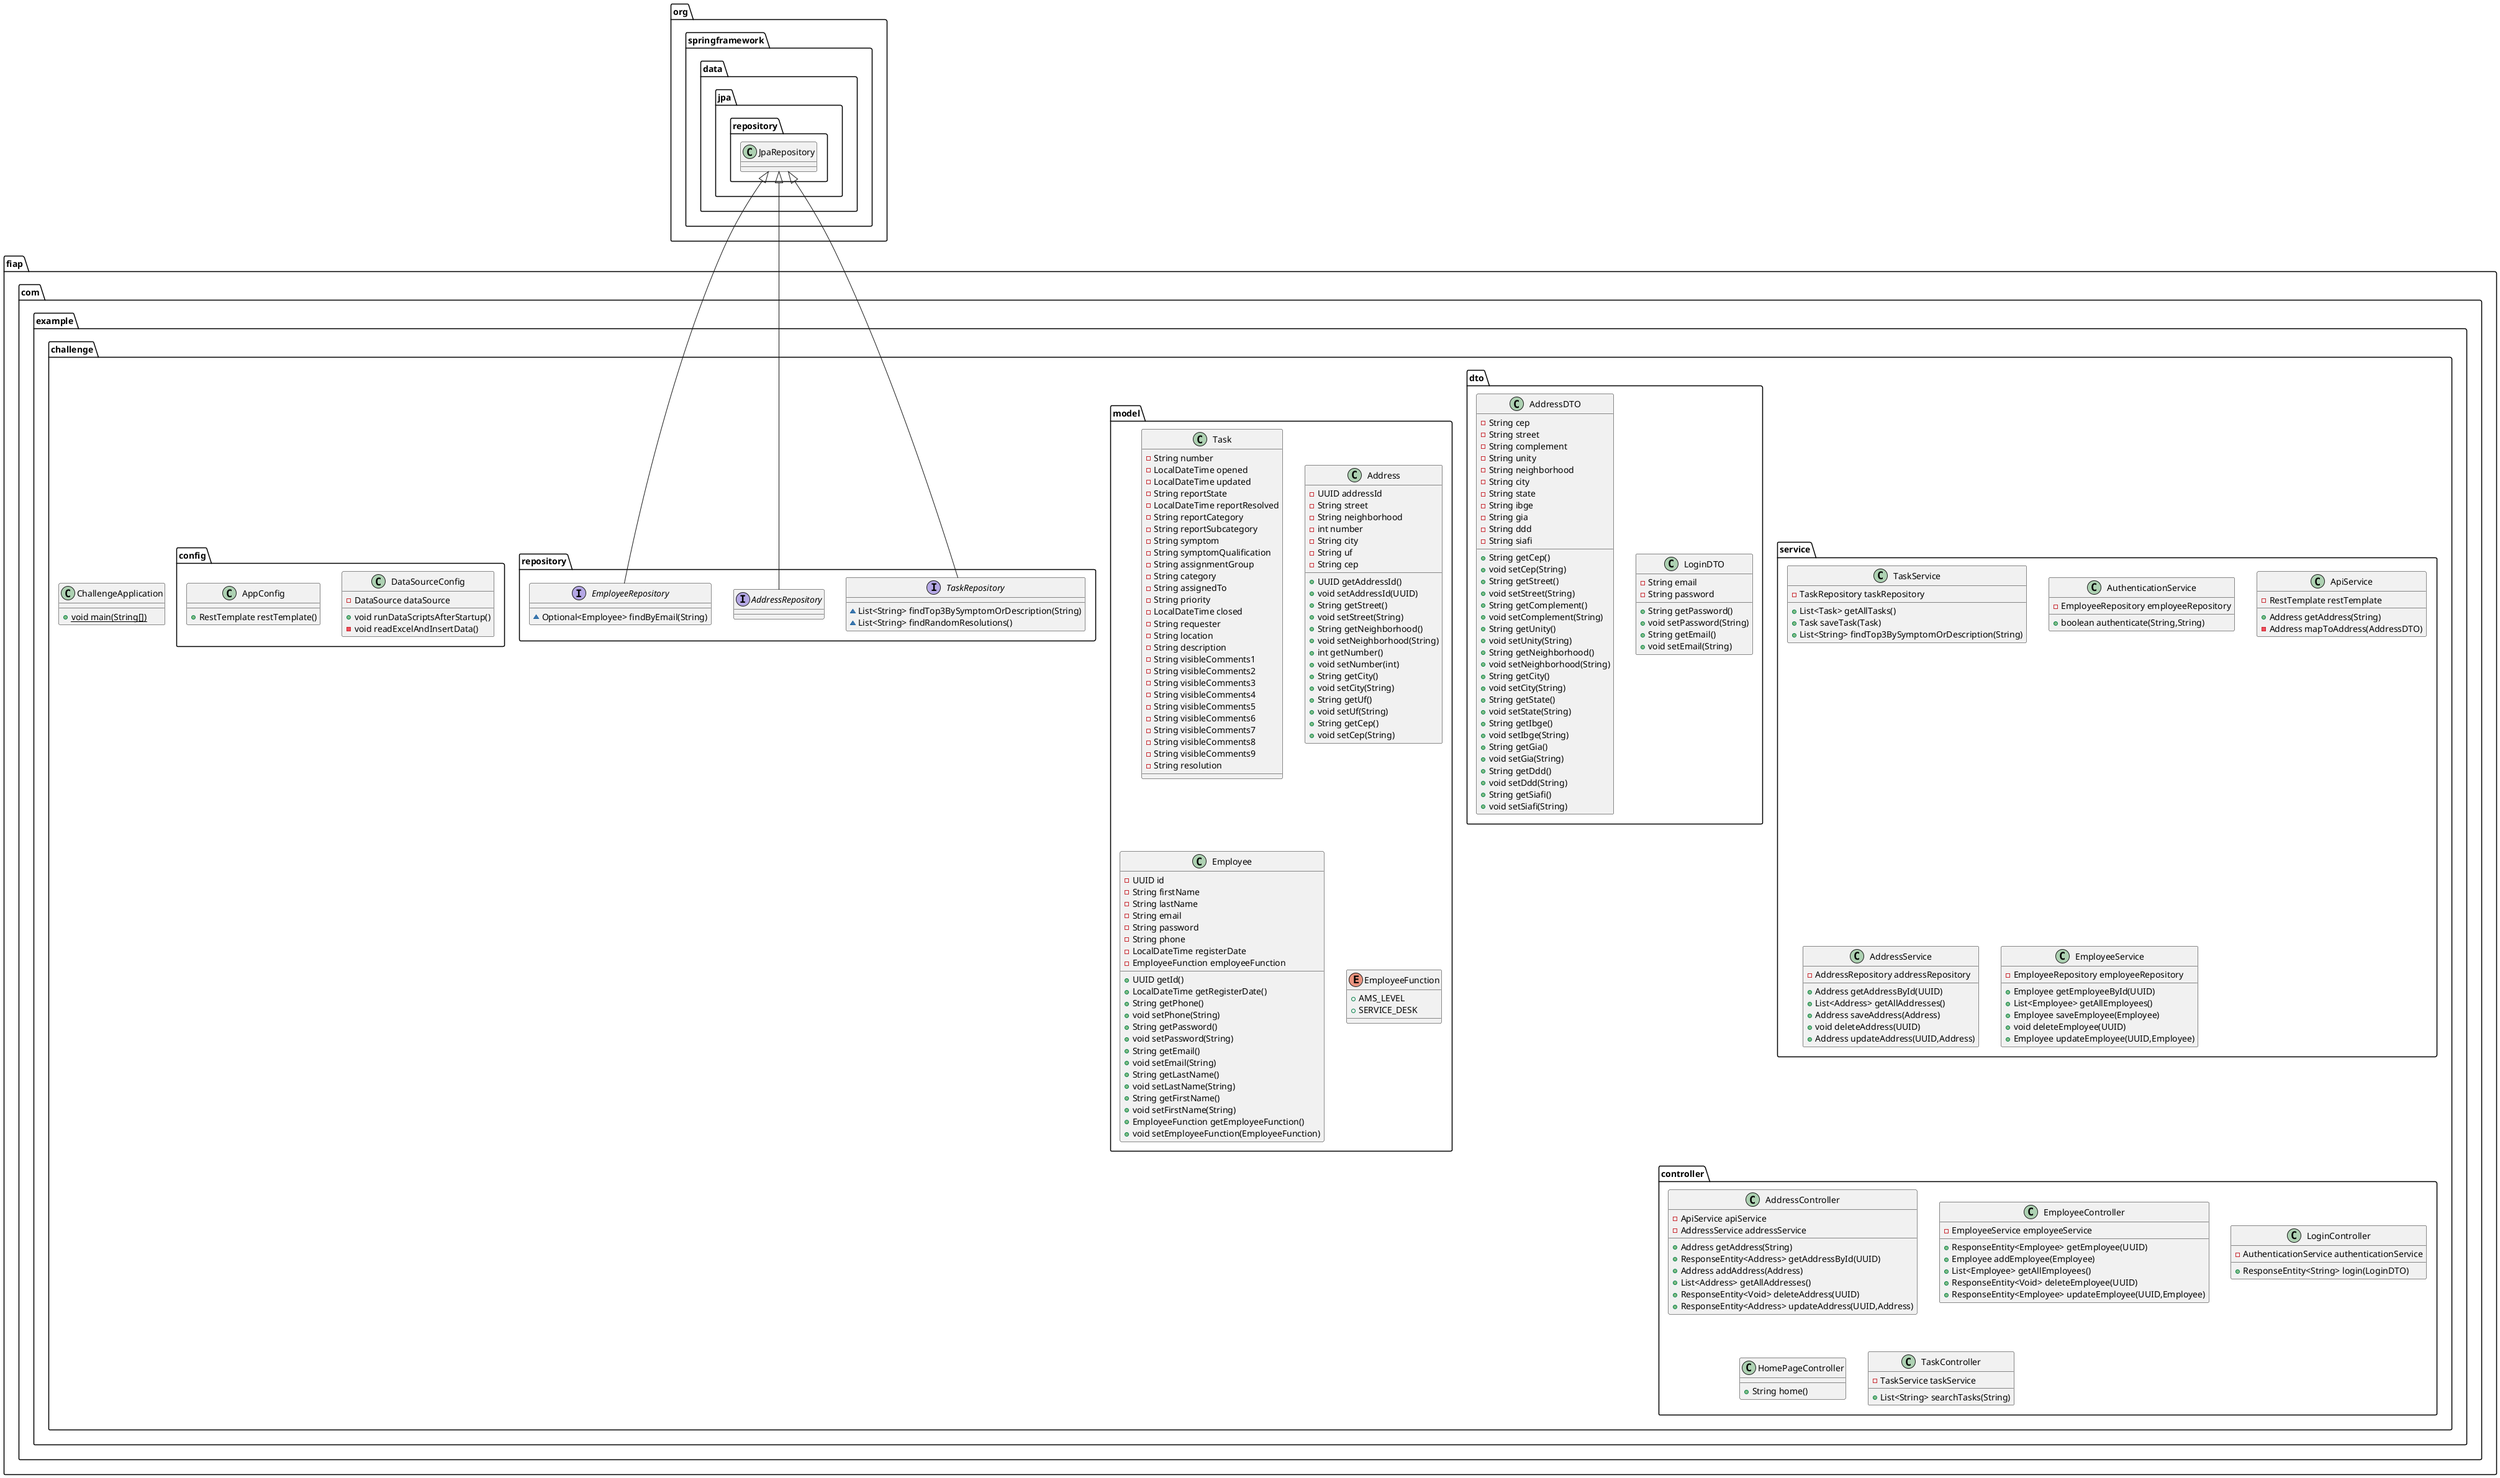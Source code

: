 @startuml
class fiap.com.example.challenge.service.TaskService {
- TaskRepository taskRepository
+ List<Task> getAllTasks()
+ Task saveTask(Task)
+ List<String> findTop3BySymptomOrDescription(String)
}


class fiap.com.example.challenge.dto.LoginDTO {
- String email
- String password
+ String getPassword()
+ void setPassword(String)
+ String getEmail()
+ void setEmail(String)
}


class fiap.com.example.challenge.ChallengeApplication {
+ {static} void main(String[])
}

class fiap.com.example.challenge.model.Task {
- String number
- LocalDateTime opened
- LocalDateTime updated
- String reportState
- LocalDateTime reportResolved
- String reportCategory
- String reportSubcategory
- String symptom
- String symptomQualification
- String assignmentGroup
- String category
- String assignedTo
- String priority
- LocalDateTime closed
- String requester
- String location
- String description
- String visibleComments1
- String visibleComments2
- String visibleComments3
- String visibleComments4
- String visibleComments5
- String visibleComments6
- String visibleComments7
- String visibleComments8
- String visibleComments9
- String resolution
}

class fiap.com.example.challenge.model.Address {
- UUID addressId
- String street
- String neighborhood
- int number
- String city
- String uf
- String cep
+ UUID getAddressId()
+ void setAddressId(UUID)
+ String getStreet()
+ void setStreet(String)
+ String getNeighborhood()
+ void setNeighborhood(String)
+ int getNumber()
+ void setNumber(int)
+ String getCity()
+ void setCity(String)
+ String getUf()
+ void setUf(String)
+ String getCep()
+ void setCep(String)
}


class fiap.com.example.challenge.service.AuthenticationService {
- EmployeeRepository employeeRepository
+ boolean authenticate(String,String)
}


class fiap.com.example.challenge.model.Employee {
- UUID id
- String firstName
- String lastName
- String email
- String password
- String phone
- LocalDateTime registerDate
- EmployeeFunction employeeFunction
+ UUID getId()
+ LocalDateTime getRegisterDate()
+ String getPhone()
+ void setPhone(String)
+ String getPassword()
+ void setPassword(String)
+ String getEmail()
+ void setEmail(String)
+ String getLastName()
+ void setLastName(String)
+ String getFirstName()
+ void setFirstName(String)
+ EmployeeFunction getEmployeeFunction()
+ void setEmployeeFunction(EmployeeFunction)
}


class fiap.com.example.challenge.service.ApiService {
- RestTemplate restTemplate
+ Address getAddress(String)
- Address mapToAddress(AddressDTO)
}


class fiap.com.example.challenge.controller.AddressController {
- ApiService apiService
- AddressService addressService
+ Address getAddress(String)
+ ResponseEntity<Address> getAddressById(UUID)
+ Address addAddress(Address)
+ List<Address> getAllAddresses()
+ ResponseEntity<Void> deleteAddress(UUID)
+ ResponseEntity<Address> updateAddress(UUID,Address)
}


class fiap.com.example.challenge.dto.AddressDTO {
- String cep
- String street
- String complement
- String unity
- String neighborhood
- String city
- String state
- String ibge
- String gia
- String ddd
- String siafi
+ String getCep()
+ void setCep(String)
+ String getStreet()
+ void setStreet(String)
+ String getComplement()
+ void setComplement(String)
+ String getUnity()
+ void setUnity(String)
+ String getNeighborhood()
+ void setNeighborhood(String)
+ String getCity()
+ void setCity(String)
+ String getState()
+ void setState(String)
+ String getIbge()
+ void setIbge(String)
+ String getGia()
+ void setGia(String)
+ String getDdd()
+ void setDdd(String)
+ String getSiafi()
+ void setSiafi(String)
}


class fiap.com.example.challenge.controller.EmployeeController {
- EmployeeService employeeService
+ ResponseEntity<Employee> getEmployee(UUID)
+ Employee addEmployee(Employee)
+ List<Employee> getAllEmployees()
+ ResponseEntity<Void> deleteEmployee(UUID)
+ ResponseEntity<Employee> updateEmployee(UUID,Employee)
}


interface fiap.com.example.challenge.repository.TaskRepository {
~ List<String> findTop3BySymptomOrDescription(String)
~ List<String> findRandomResolutions()
}

class fiap.com.example.challenge.service.AddressService {
- AddressRepository addressRepository
+ Address getAddressById(UUID)
+ List<Address> getAllAddresses()
+ Address saveAddress(Address)
+ void deleteAddress(UUID)
+ Address updateAddress(UUID,Address)
}


interface fiap.com.example.challenge.repository.AddressRepository {
}
class fiap.com.example.challenge.controller.LoginController {
- AuthenticationService authenticationService
+ ResponseEntity<String> login(LoginDTO)
}


enum fiap.com.example.challenge.model.EmployeeFunction {
+  AMS_LEVEL
+  SERVICE_DESK
}

class fiap.com.example.challenge.controller.HomePageController {
+ String home()
}

interface fiap.com.example.challenge.repository.EmployeeRepository {
~ Optional<Employee> findByEmail(String)
}

class fiap.com.example.challenge.config.DataSourceConfig {
- DataSource dataSource
+ void runDataScriptsAfterStartup()
- void readExcelAndInsertData()
}


class fiap.com.example.challenge.controller.TaskController {
- TaskService taskService
+ List<String> searchTasks(String)
}


class fiap.com.example.challenge.service.EmployeeService {
- EmployeeRepository employeeRepository
+ Employee getEmployeeById(UUID)
+ List<Employee> getAllEmployees()
+ Employee saveEmployee(Employee)
+ void deleteEmployee(UUID)
+ Employee updateEmployee(UUID,Employee)
}


class fiap.com.example.challenge.config.AppConfig {
+ RestTemplate restTemplate()
}



org.springframework.data.jpa.repository.JpaRepository <|-- fiap.com.example.challenge.repository.TaskRepository
org.springframework.data.jpa.repository.JpaRepository <|-- fiap.com.example.challenge.repository.AddressRepository
org.springframework.data.jpa.repository.JpaRepository <|-- fiap.com.example.challenge.repository.EmployeeRepository
@enduml